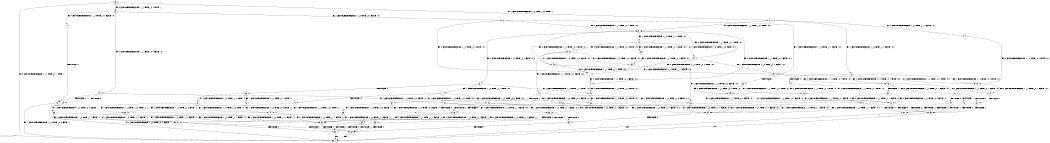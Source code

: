 digraph BCG {
size = "7, 10.5";
center = TRUE;
node [shape = circle];
0 [peripheries = 2];
0 -> 1 [label = "EX !0 !ATOMIC_EXCH_BRANCH (1, +1, TRUE, +0, 1, TRUE) !::"];
0 -> 2 [label = "EX !1 !ATOMIC_EXCH_BRANCH (1, +0, TRUE, +0, 2, TRUE) !::"];
0 -> 3 [label = "EX !0 !ATOMIC_EXCH_BRANCH (1, +1, TRUE, +0, 1, TRUE) !::"];
2 -> 4 [label = "EX !1 !ATOMIC_EXCH_BRANCH (1, +0, TRUE, +1, 1, FALSE) !:0:1:"];
2 -> 5 [label = "EX !0 !ATOMIC_EXCH_BRANCH (1, +1, TRUE, +0, 1, TRUE) !:0:1:"];
2 -> 6 [label = "EX !1 !ATOMIC_EXCH_BRANCH (1, +0, TRUE, +1, 1, FALSE) !:0:1:"];
3 -> 7 [label = "EX !0 !ATOMIC_EXCH_BRANCH (1, +1, TRUE, +0, 1, FALSE) !:0:"];
3 -> 8 [label = "EX !1 !ATOMIC_EXCH_BRANCH (1, +0, TRUE, +0, 2, FALSE) !:0:"];
3 -> 9 [label = "EX !0 !ATOMIC_EXCH_BRANCH (1, +1, TRUE, +0, 1, FALSE) !:0:"];
4 -> 10 [label = "EX !0 !ATOMIC_EXCH_BRANCH (1, +1, TRUE, +0, 1, TRUE) !:0:1:"];
5 -> 11 [label = "EX !0 !ATOMIC_EXCH_BRANCH (1, +1, TRUE, +0, 1, FALSE) !:0:1:"];
5 -> 12 [label = "EX !1 !ATOMIC_EXCH_BRANCH (1, +0, TRUE, +1, 1, TRUE) !:0:1:"];
5 -> 13 [label = "EX !0 !ATOMIC_EXCH_BRANCH (1, +1, TRUE, +0, 1, FALSE) !:0:1:"];
6 -> 10 [label = "EX !0 !ATOMIC_EXCH_BRANCH (1, +1, TRUE, +0, 1, TRUE) !:0:1:"];
6 -> 14 [label = "TERMINATE !1"];
6 -> 15 [label = "EX !0 !ATOMIC_EXCH_BRANCH (1, +1, TRUE, +0, 1, TRUE) !:0:1:"];
7 -> 16 [label = "TERMINATE !0"];
8 -> 17 [label = "EX !0 !ATOMIC_EXCH_BRANCH (1, +1, TRUE, +0, 1, TRUE) !:0:1:"];
8 -> 18 [label = "EX !1 !ATOMIC_EXCH_BRANCH (1, +0, TRUE, +1, 1, FALSE) !:0:1:"];
8 -> 5 [label = "EX !0 !ATOMIC_EXCH_BRANCH (1, +1, TRUE, +0, 1, TRUE) !:0:1:"];
9 -> 16 [label = "TERMINATE !0"];
9 -> 19 [label = "TERMINATE !0"];
9 -> 20 [label = "EX !1 !ATOMIC_EXCH_BRANCH (1, +0, TRUE, +0, 2, FALSE) !:0:"];
10 -> 21 [label = "EX !0 !ATOMIC_EXCH_BRANCH (1, +1, TRUE, +0, 1, FALSE) !:0:1:"];
11 -> 22 [label = "EX !1 !ATOMIC_EXCH_BRANCH (1, +0, TRUE, +1, 1, TRUE) !:0:1:"];
12 -> 23 [label = "EX !0 !ATOMIC_EXCH_BRANCH (1, +1, TRUE, +0, 1, TRUE) !:0:1:"];
12 -> 24 [label = "EX !1 !ATOMIC_EXCH_BRANCH (1, +0, TRUE, +0, 2, TRUE) !:0:1:"];
12 -> 25 [label = "EX !0 !ATOMIC_EXCH_BRANCH (1, +1, TRUE, +0, 1, TRUE) !:0:1:"];
13 -> 22 [label = "EX !1 !ATOMIC_EXCH_BRANCH (1, +0, TRUE, +1, 1, TRUE) !:0:1:"];
13 -> 26 [label = "TERMINATE !0"];
13 -> 27 [label = "EX !1 !ATOMIC_EXCH_BRANCH (1, +0, TRUE, +1, 1, TRUE) !:0:1:"];
14 -> 28 [label = "EX !0 !ATOMIC_EXCH_BRANCH (1, +1, TRUE, +0, 1, TRUE) !:0:"];
14 -> 29 [label = "EX !0 !ATOMIC_EXCH_BRANCH (1, +1, TRUE, +0, 1, TRUE) !:0:"];
15 -> 21 [label = "EX !0 !ATOMIC_EXCH_BRANCH (1, +1, TRUE, +0, 1, FALSE) !:0:1:"];
15 -> 30 [label = "TERMINATE !1"];
15 -> 31 [label = "EX !0 !ATOMIC_EXCH_BRANCH (1, +1, TRUE, +0, 1, FALSE) !:0:1:"];
16 -> 1 [label = "EX !1 !ATOMIC_EXCH_BRANCH (1, +0, TRUE, +0, 2, FALSE) !::"];
17 -> 11 [label = "EX !0 !ATOMIC_EXCH_BRANCH (1, +1, TRUE, +0, 1, FALSE) !:0:1:"];
18 -> 10 [label = "EX !0 !ATOMIC_EXCH_BRANCH (1, +1, TRUE, +0, 1, TRUE) !:0:1:"];
18 -> 32 [label = "TERMINATE !1"];
18 -> 15 [label = "EX !0 !ATOMIC_EXCH_BRANCH (1, +1, TRUE, +0, 1, TRUE) !:0:1:"];
19 -> 1 [label = "EX !1 !ATOMIC_EXCH_BRANCH (1, +0, TRUE, +0, 2, FALSE) !::"];
19 -> 33 [label = "EX !1 !ATOMIC_EXCH_BRANCH (1, +0, TRUE, +0, 2, FALSE) !::"];
20 -> 34 [label = "EX !1 !ATOMIC_EXCH_BRANCH (1, +0, TRUE, +1, 1, FALSE) !:0:1:"];
20 -> 35 [label = "TERMINATE !0"];
20 -> 36 [label = "EX !1 !ATOMIC_EXCH_BRANCH (1, +0, TRUE, +1, 1, FALSE) !:0:1:"];
21 -> 37 [label = "TERMINATE !0"];
22 -> 38 [label = "EX !1 !ATOMIC_EXCH_BRANCH (1, +0, TRUE, +0, 2, TRUE) !:0:1:"];
23 -> 39 [label = "EX !0 !ATOMIC_EXCH_BRANCH (1, +1, TRUE, +0, 1, FALSE) !:0:1:"];
24 -> 17 [label = "EX !0 !ATOMIC_EXCH_BRANCH (1, +1, TRUE, +0, 1, TRUE) !:0:1:"];
24 -> 18 [label = "EX !1 !ATOMIC_EXCH_BRANCH (1, +0, TRUE, +1, 1, FALSE) !:0:1:"];
24 -> 5 [label = "EX !0 !ATOMIC_EXCH_BRANCH (1, +1, TRUE, +0, 1, TRUE) !:0:1:"];
25 -> 39 [label = "EX !0 !ATOMIC_EXCH_BRANCH (1, +1, TRUE, +0, 1, FALSE) !:0:1:"];
25 -> 40 [label = "EX !1 !ATOMIC_EXCH_BRANCH (1, +0, TRUE, +0, 2, FALSE) !:0:1:"];
25 -> 41 [label = "EX !0 !ATOMIC_EXCH_BRANCH (1, +1, TRUE, +0, 1, FALSE) !:0:1:"];
26 -> 42 [label = "EX !1 !ATOMIC_EXCH_BRANCH (1, +0, TRUE, +1, 1, TRUE) !:1:"];
26 -> 43 [label = "EX !1 !ATOMIC_EXCH_BRANCH (1, +0, TRUE, +1, 1, TRUE) !:1:"];
27 -> 38 [label = "EX !1 !ATOMIC_EXCH_BRANCH (1, +0, TRUE, +0, 2, TRUE) !:0:1:"];
27 -> 44 [label = "TERMINATE !0"];
27 -> 45 [label = "EX !1 !ATOMIC_EXCH_BRANCH (1, +0, TRUE, +0, 2, TRUE) !:0:1:"];
28 -> 46 [label = "EX !0 !ATOMIC_EXCH_BRANCH (1, +1, TRUE, +0, 1, FALSE) !:0:"];
29 -> 46 [label = "EX !0 !ATOMIC_EXCH_BRANCH (1, +1, TRUE, +0, 1, FALSE) !:0:"];
29 -> 47 [label = "EX !0 !ATOMIC_EXCH_BRANCH (1, +1, TRUE, +0, 1, FALSE) !:0:"];
30 -> 46 [label = "EX !0 !ATOMIC_EXCH_BRANCH (1, +1, TRUE, +0, 1, FALSE) !:0:"];
30 -> 47 [label = "EX !0 !ATOMIC_EXCH_BRANCH (1, +1, TRUE, +0, 1, FALSE) !:0:"];
31 -> 37 [label = "TERMINATE !0"];
31 -> 48 [label = "TERMINATE !1"];
31 -> 49 [label = "TERMINATE !0"];
32 -> 28 [label = "EX !0 !ATOMIC_EXCH_BRANCH (1, +1, TRUE, +0, 1, TRUE) !:0:"];
32 -> 29 [label = "EX !0 !ATOMIC_EXCH_BRANCH (1, +1, TRUE, +0, 1, TRUE) !:0:"];
33 -> 50 [label = "EX !1 !ATOMIC_EXCH_BRANCH (1, +0, TRUE, +1, 1, FALSE) !:1:"];
33 -> 51 [label = "EX !1 !ATOMIC_EXCH_BRANCH (1, +0, TRUE, +1, 1, FALSE) !:1:"];
34 -> 52 [label = "TERMINATE !0"];
35 -> 50 [label = "EX !1 !ATOMIC_EXCH_BRANCH (1, +0, TRUE, +1, 1, FALSE) !:1:"];
35 -> 51 [label = "EX !1 !ATOMIC_EXCH_BRANCH (1, +0, TRUE, +1, 1, FALSE) !:1:"];
36 -> 52 [label = "TERMINATE !0"];
36 -> 53 [label = "TERMINATE !1"];
36 -> 54 [label = "TERMINATE !0"];
37 -> 55 [label = "TERMINATE !1"];
38 -> 34 [label = "EX !1 !ATOMIC_EXCH_BRANCH (1, +0, TRUE, +1, 1, FALSE) !:0:1:"];
39 -> 56 [label = "EX !1 !ATOMIC_EXCH_BRANCH (1, +0, TRUE, +0, 2, FALSE) !:0:1:"];
40 -> 17 [label = "EX !0 !ATOMIC_EXCH_BRANCH (1, +1, TRUE, +0, 1, TRUE) !:0:1:"];
40 -> 18 [label = "EX !1 !ATOMIC_EXCH_BRANCH (1, +0, TRUE, +1, 1, FALSE) !:0:1:"];
40 -> 5 [label = "EX !0 !ATOMIC_EXCH_BRANCH (1, +1, TRUE, +0, 1, TRUE) !:0:1:"];
41 -> 56 [label = "EX !1 !ATOMIC_EXCH_BRANCH (1, +0, TRUE, +0, 2, FALSE) !:0:1:"];
41 -> 57 [label = "TERMINATE !0"];
41 -> 58 [label = "EX !1 !ATOMIC_EXCH_BRANCH (1, +0, TRUE, +0, 2, FALSE) !:0:1:"];
42 -> 59 [label = "EX !1 !ATOMIC_EXCH_BRANCH (1, +0, TRUE, +0, 2, TRUE) !:1:"];
43 -> 59 [label = "EX !1 !ATOMIC_EXCH_BRANCH (1, +0, TRUE, +0, 2, TRUE) !:1:"];
43 -> 60 [label = "EX !1 !ATOMIC_EXCH_BRANCH (1, +0, TRUE, +0, 2, TRUE) !:1:"];
44 -> 59 [label = "EX !1 !ATOMIC_EXCH_BRANCH (1, +0, TRUE, +0, 2, TRUE) !:1:"];
44 -> 60 [label = "EX !1 !ATOMIC_EXCH_BRANCH (1, +0, TRUE, +0, 2, TRUE) !:1:"];
45 -> 34 [label = "EX !1 !ATOMIC_EXCH_BRANCH (1, +0, TRUE, +1, 1, FALSE) !:0:1:"];
45 -> 35 [label = "TERMINATE !0"];
45 -> 36 [label = "EX !1 !ATOMIC_EXCH_BRANCH (1, +0, TRUE, +1, 1, FALSE) !:0:1:"];
46 -> 55 [label = "TERMINATE !0"];
47 -> 55 [label = "TERMINATE !0"];
47 -> 61 [label = "TERMINATE !0"];
48 -> 55 [label = "TERMINATE !0"];
48 -> 61 [label = "TERMINATE !0"];
49 -> 55 [label = "TERMINATE !1"];
49 -> 61 [label = "TERMINATE !1"];
50 -> 62 [label = "TERMINATE !1"];
51 -> 62 [label = "TERMINATE !1"];
51 -> 63 [label = "TERMINATE !1"];
52 -> 62 [label = "TERMINATE !1"];
53 -> 62 [label = "TERMINATE !0"];
53 -> 63 [label = "TERMINATE !0"];
54 -> 62 [label = "TERMINATE !1"];
54 -> 63 [label = "TERMINATE !1"];
55 -> 1 [label = "exit"];
56 -> 34 [label = "EX !1 !ATOMIC_EXCH_BRANCH (1, +0, TRUE, +1, 1, FALSE) !:0:1:"];
57 -> 64 [label = "EX !1 !ATOMIC_EXCH_BRANCH (1, +0, TRUE, +0, 2, FALSE) !:1:"];
57 -> 65 [label = "EX !1 !ATOMIC_EXCH_BRANCH (1, +0, TRUE, +0, 2, FALSE) !:1:"];
58 -> 34 [label = "EX !1 !ATOMIC_EXCH_BRANCH (1, +0, TRUE, +1, 1, FALSE) !:0:1:"];
58 -> 35 [label = "TERMINATE !0"];
58 -> 36 [label = "EX !1 !ATOMIC_EXCH_BRANCH (1, +0, TRUE, +1, 1, FALSE) !:0:1:"];
59 -> 50 [label = "EX !1 !ATOMIC_EXCH_BRANCH (1, +0, TRUE, +1, 1, FALSE) !:1:"];
60 -> 50 [label = "EX !1 !ATOMIC_EXCH_BRANCH (1, +0, TRUE, +1, 1, FALSE) !:1:"];
60 -> 51 [label = "EX !1 !ATOMIC_EXCH_BRANCH (1, +0, TRUE, +1, 1, FALSE) !:1:"];
61 -> 1 [label = "exit"];
62 -> 1 [label = "exit"];
63 -> 1 [label = "exit"];
64 -> 50 [label = "EX !1 !ATOMIC_EXCH_BRANCH (1, +0, TRUE, +1, 1, FALSE) !:1:"];
65 -> 50 [label = "EX !1 !ATOMIC_EXCH_BRANCH (1, +0, TRUE, +1, 1, FALSE) !:1:"];
65 -> 51 [label = "EX !1 !ATOMIC_EXCH_BRANCH (1, +0, TRUE, +1, 1, FALSE) !:1:"];
}
